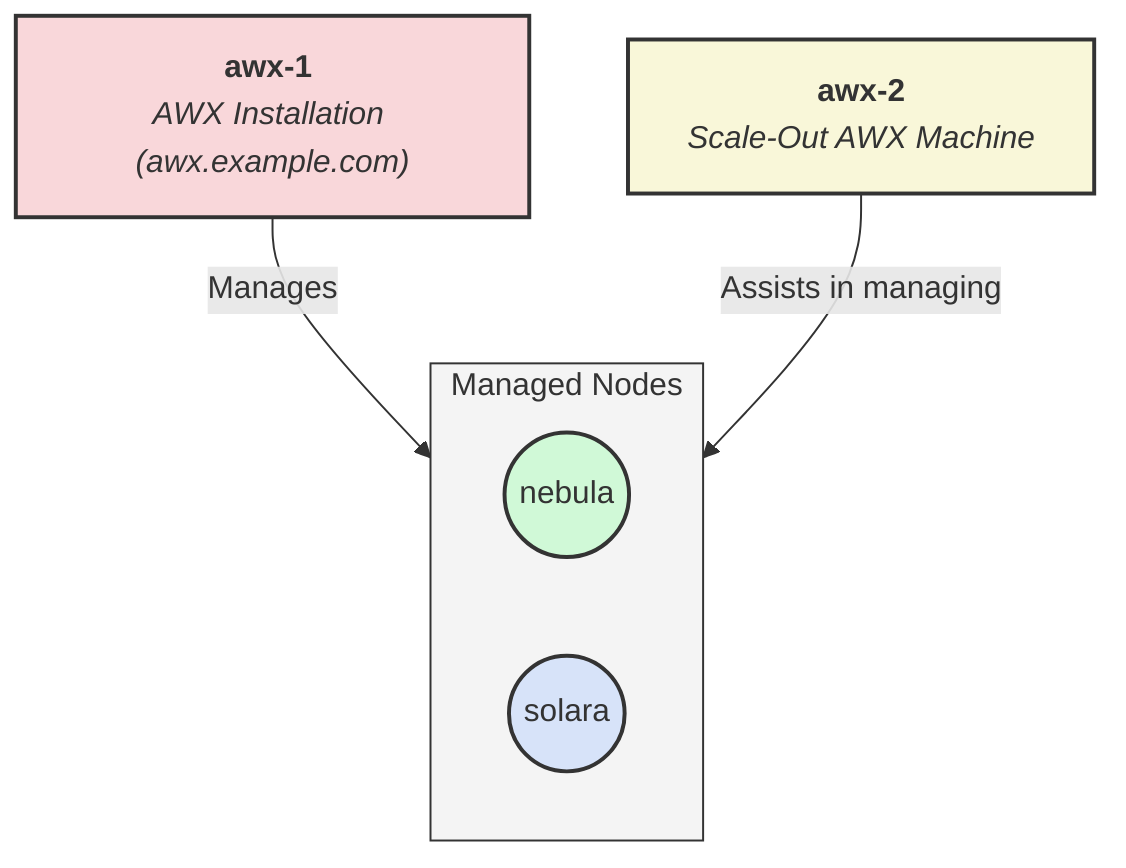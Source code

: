 graph TB
    AWX["`**awx-1** 
    *AWX Installation (awx.example.com)*`"]
    ScaleAWX["`**awx-2** 
    *Scale-Out AWX Machine*`"]
    subgraph ManagedNodes["Managed Nodes"]
        Nebula(("nebula"))
        Solara(("solara"))
    end

    AWX -- "Manages" --> ManagedNodes
    ScaleAWX -- "Assists in managing" --> ManagedNodes
    

    style AWX fill:#f9d7da,stroke:#333,stroke-width:2px,shape:rectangle
    style ScaleAWX fill:#f9f7d9,stroke:#333,stroke-width:2px,shape:rectangle
    style ManagedNodes fill:#f4f4f4,stroke:#333,stroke-width:1px
    style Nebula fill:#d0f9d7,stroke:#333,stroke-width:2px,shape:rectangle
    style Solara fill:#d7e3f9,stroke:#333,stroke-width:2px,shape:rectangle,size:300